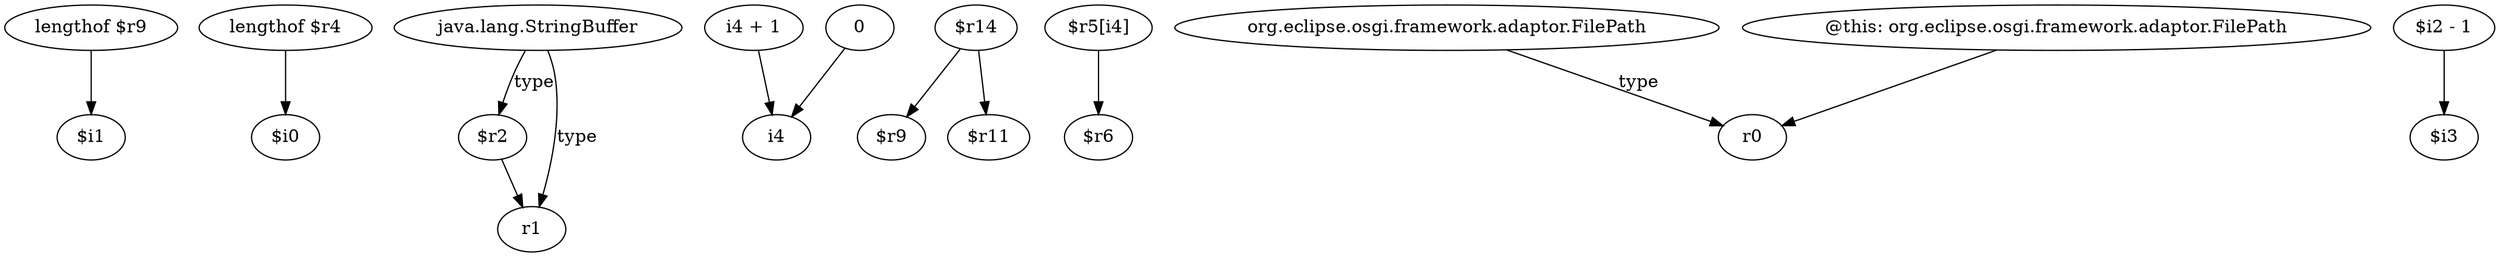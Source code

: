 digraph g {
0[label="lengthof $r9"]
1[label="$i1"]
0->1[label=""]
2[label="lengthof $r4"]
3[label="$i0"]
2->3[label=""]
4[label="$r2"]
5[label="r1"]
4->5[label=""]
6[label="java.lang.StringBuffer"]
6->5[label="type"]
7[label="i4 + 1"]
8[label="i4"]
7->8[label=""]
9[label="$r14"]
10[label="$r9"]
9->10[label=""]
11[label="0"]
11->8[label=""]
6->4[label="type"]
12[label="$r5[i4]"]
13[label="$r6"]
12->13[label=""]
14[label="org.eclipse.osgi.framework.adaptor.FilePath"]
15[label="r0"]
14->15[label="type"]
16[label="@this: org.eclipse.osgi.framework.adaptor.FilePath"]
16->15[label=""]
17[label="$i2 - 1"]
18[label="$i3"]
17->18[label=""]
19[label="$r11"]
9->19[label=""]
}